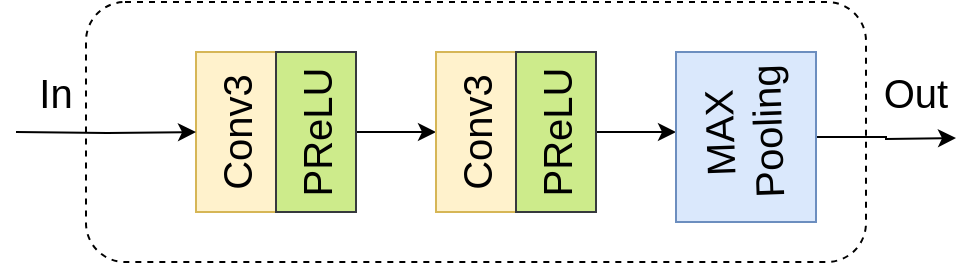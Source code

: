 <mxfile version="12.3.2" type="github" pages="1">
  <diagram id="tTCKdC9KljRwlCymSo3_" name="Page-1">
    <mxGraphModel dx="1024" dy="571" grid="1" gridSize="10" guides="1" tooltips="1" connect="1" arrows="1" fold="1" page="1" pageScale="1" pageWidth="827" pageHeight="1169" math="0" shadow="0">
      <root>
        <mxCell id="0"/>
        <mxCell id="1" parent="0"/>
        <mxCell id="BqPhlIPVkG8bsoANztPo-11" value="" style="rounded=1;whiteSpace=wrap;html=1;fontSize=20;labelBackgroundColor=none;fontColor=#000000;dashed=1;" parent="1" vertex="1">
          <mxGeometry x="165" y="330" width="390" height="130" as="geometry"/>
        </mxCell>
        <mxCell id="BqPhlIPVkG8bsoANztPo-53" value="" style="rounded=0;whiteSpace=wrap;html=1;fillColor=#fff2cc;strokeColor=#d6b656;" parent="1" vertex="1">
          <mxGeometry x="220" y="355" width="40" height="80" as="geometry"/>
        </mxCell>
        <mxCell id="BqPhlIPVkG8bsoANztPo-54" value="Conv3" style="text;html=1;strokeColor=none;fillColor=none;align=center;verticalAlign=middle;whiteSpace=wrap;rounded=0;rotation=-90;fontSize=20;" parent="1" vertex="1">
          <mxGeometry x="220" y="385" width="40" height="20" as="geometry"/>
        </mxCell>
        <mxCell id="BqPhlIPVkG8bsoANztPo-55" style="edgeStyle=orthogonalEdgeStyle;rounded=0;orthogonalLoop=1;jettySize=auto;html=1;exitX=1;exitY=0.5;exitDx=0;exitDy=0;fontSize=20;fontColor=#000000;" parent="1" source="BqPhlIPVkG8bsoANztPo-56" edge="1">
          <mxGeometry relative="1" as="geometry">
            <mxPoint x="340" y="395" as="targetPoint"/>
          </mxGeometry>
        </mxCell>
        <mxCell id="BqPhlIPVkG8bsoANztPo-56" value="" style="rounded=0;whiteSpace=wrap;html=1;fillColor=#cdeb8b;strokeColor=#36393d;" parent="1" vertex="1">
          <mxGeometry x="260" y="355" width="40" height="80" as="geometry"/>
        </mxCell>
        <mxCell id="BqPhlIPVkG8bsoANztPo-57" value="PReLU" style="text;html=1;strokeColor=none;fillColor=none;align=center;verticalAlign=middle;whiteSpace=wrap;rounded=0;rotation=-90;fontSize=20;" parent="1" vertex="1">
          <mxGeometry x="260" y="385" width="40" height="20" as="geometry"/>
        </mxCell>
        <mxCell id="BqPhlIPVkG8bsoANztPo-58" value="" style="rounded=0;whiteSpace=wrap;html=1;fillColor=#fff2cc;strokeColor=#d6b656;" parent="1" vertex="1">
          <mxGeometry x="340" y="355" width="40" height="80" as="geometry"/>
        </mxCell>
        <mxCell id="BqPhlIPVkG8bsoANztPo-59" value="Conv3" style="text;html=1;strokeColor=none;fillColor=none;align=center;verticalAlign=middle;whiteSpace=wrap;rounded=0;rotation=-90;fontSize=20;" parent="1" vertex="1">
          <mxGeometry x="340" y="385" width="40" height="20" as="geometry"/>
        </mxCell>
        <mxCell id="BqPhlIPVkG8bsoANztPo-60" style="edgeStyle=orthogonalEdgeStyle;rounded=0;orthogonalLoop=1;jettySize=auto;html=1;exitX=1;exitY=0.5;exitDx=0;exitDy=0;fontSize=20;fontColor=#000000;" parent="1" source="BqPhlIPVkG8bsoANztPo-61" edge="1">
          <mxGeometry relative="1" as="geometry">
            <mxPoint x="460" y="395" as="targetPoint"/>
          </mxGeometry>
        </mxCell>
        <mxCell id="BqPhlIPVkG8bsoANztPo-61" value="" style="rounded=0;whiteSpace=wrap;html=1;fillColor=#cdeb8b;strokeColor=#36393d;" parent="1" vertex="1">
          <mxGeometry x="380" y="355" width="40" height="80" as="geometry"/>
        </mxCell>
        <mxCell id="BqPhlIPVkG8bsoANztPo-62" value="PReLU" style="text;html=1;strokeColor=none;fillColor=none;align=center;verticalAlign=middle;whiteSpace=wrap;rounded=0;rotation=-90;fontSize=20;" parent="1" vertex="1">
          <mxGeometry x="380" y="385" width="40" height="20" as="geometry"/>
        </mxCell>
        <mxCell id="I6rSluzoKQcRJIFoak7N-7" style="edgeStyle=orthogonalEdgeStyle;rounded=0;orthogonalLoop=1;jettySize=auto;html=1;exitX=1;exitY=0.5;exitDx=0;exitDy=0;fontSize=20;fontColor=#000000;" edge="1" parent="1" source="BqPhlIPVkG8bsoANztPo-64">
          <mxGeometry relative="1" as="geometry">
            <mxPoint x="600" y="398" as="targetPoint"/>
          </mxGeometry>
        </mxCell>
        <mxCell id="BqPhlIPVkG8bsoANztPo-64" value="" style="rounded=0;whiteSpace=wrap;html=1;fillColor=#dae8fc;strokeColor=#6c8ebf;" parent="1" vertex="1">
          <mxGeometry x="460" y="355" width="70" height="85" as="geometry"/>
        </mxCell>
        <mxCell id="BqPhlIPVkG8bsoANztPo-65" value="MAX&lt;br&gt;Pooling" style="text;html=1;strokeColor=none;fillColor=none;align=center;verticalAlign=middle;whiteSpace=wrap;rounded=0;dashed=1;labelBackgroundColor=none;fontSize=20;fontColor=#000000;rotation=-92;" parent="1" vertex="1">
          <mxGeometry x="453" y="385" width="80" height="20" as="geometry"/>
        </mxCell>
        <mxCell id="BqPhlIPVkG8bsoANztPo-66" style="edgeStyle=orthogonalEdgeStyle;rounded=0;orthogonalLoop=1;jettySize=auto;html=1;entryX=0;entryY=0.5;entryDx=0;entryDy=0;fontSize=20;fontColor=#000000;" parent="1" target="BqPhlIPVkG8bsoANztPo-53" edge="1">
          <mxGeometry relative="1" as="geometry">
            <mxPoint x="130" y="395" as="sourcePoint"/>
          </mxGeometry>
        </mxCell>
        <mxCell id="I6rSluzoKQcRJIFoak7N-1" value="In" style="text;html=1;strokeColor=none;fillColor=none;align=center;verticalAlign=middle;whiteSpace=wrap;rounded=0;dashed=1;labelBackgroundColor=none;fontSize=20;fontColor=#000000;" vertex="1" parent="1">
          <mxGeometry x="130" y="365" width="40" height="20" as="geometry"/>
        </mxCell>
        <mxCell id="I6rSluzoKQcRJIFoak7N-2" value="Out" style="text;html=1;strokeColor=none;fillColor=none;align=center;verticalAlign=middle;whiteSpace=wrap;rounded=0;dashed=1;labelBackgroundColor=none;fontSize=20;fontColor=#000000;" vertex="1" parent="1">
          <mxGeometry x="560" y="365" width="40" height="20" as="geometry"/>
        </mxCell>
      </root>
    </mxGraphModel>
  </diagram>
</mxfile>
